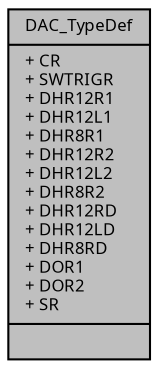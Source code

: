 digraph "DAC_TypeDef"
{
  edge [fontname="Sans",fontsize="8",labelfontname="Sans",labelfontsize="8"];
  node [fontname="Sans",fontsize="8",shape=record];
  Node1 [label="{DAC_TypeDef\n|+ CR\l+ SWTRIGR\l+ DHR12R1\l+ DHR12L1\l+ DHR8R1\l+ DHR12R2\l+ DHR12L2\l+ DHR8R2\l+ DHR12RD\l+ DHR12LD\l+ DHR8RD\l+ DOR1\l+ DOR2\l+ SR\l|}",height=0.2,width=0.4,color="black", fillcolor="grey75", style="filled", fontcolor="black"];
}
